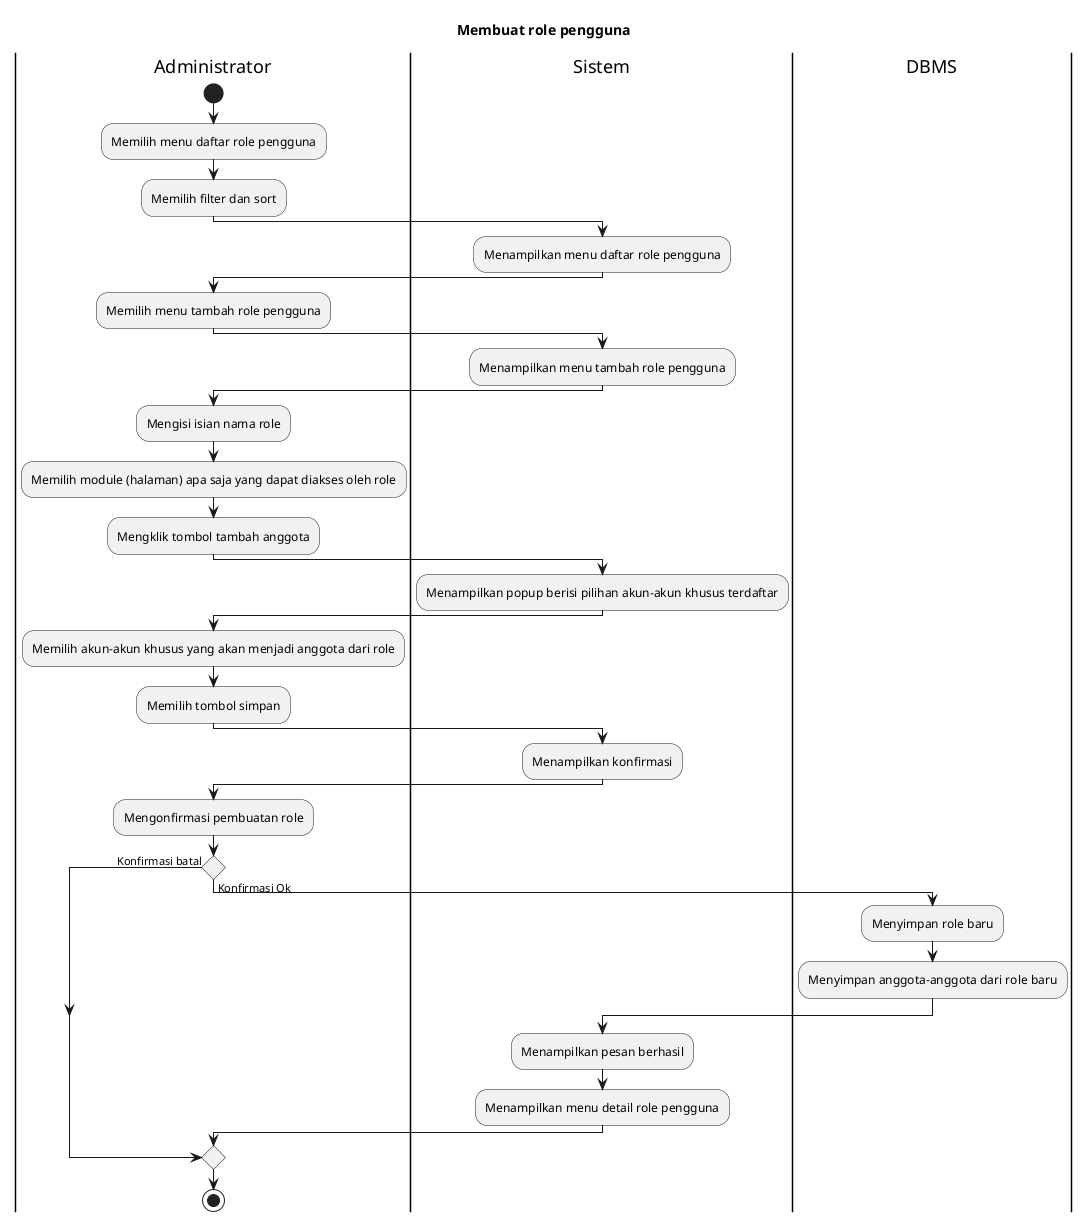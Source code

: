 @startuml UC-MGUSER-006 - Membuat role pengguna
title Membuat role pengguna

|Administrator|
start
:Memilih menu daftar role pengguna;
:Memilih filter dan sort;

|Sistem|
:Menampilkan menu daftar role pengguna;

|Administrator|
:Memilih menu tambah role pengguna;

|Sistem|
:Menampilkan menu tambah role pengguna;

|Administrator|
:Mengisi isian nama role;
:Memilih module (halaman) apa saja yang dapat diakses oleh role;
:Mengklik tombol tambah anggota;

|Sistem|
:Menampilkan popup berisi pilihan akun-akun khusus terdaftar;

|Administrator|
:Memilih akun-akun khusus yang akan menjadi anggota dari role;
:Memilih tombol simpan;

|Sistem|
:Menampilkan konfirmasi;

|Administrator|
:Mengonfirmasi pembuatan role;

if () then (Konfirmasi batal)
else (Konfirmasi Ok)
  |DBMS|
  :Menyimpan role baru;
  :Menyimpan anggota-anggota dari role baru;

  |Sistem|
  :Menampilkan pesan berhasil;
  :Menampilkan menu detail role pengguna;
endif

|Administrator|
stop

@enduml